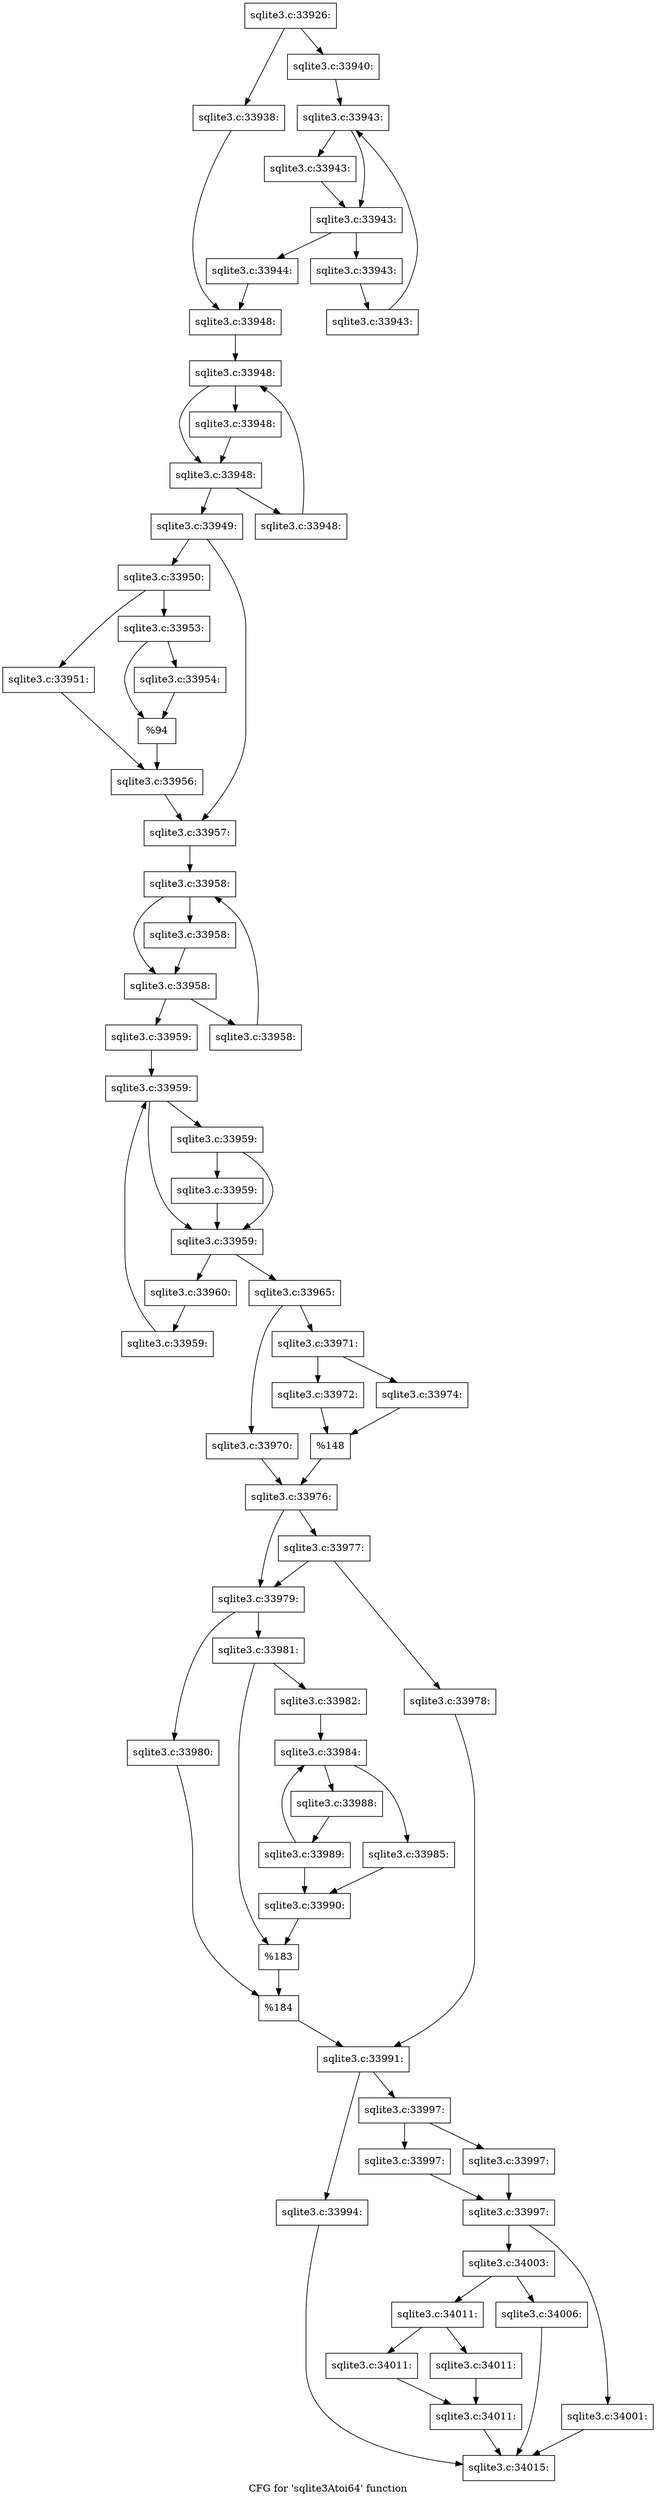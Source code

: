 digraph "CFG for 'sqlite3Atoi64' function" {
	label="CFG for 'sqlite3Atoi64' function";

	Node0x55c0f7b16c10 [shape=record,label="{sqlite3.c:33926:}"];
	Node0x55c0f7b16c10 -> Node0x55c0f7b1ba90;
	Node0x55c0f7b16c10 -> Node0x55c0f7b1bb30;
	Node0x55c0f7b1ba90 [shape=record,label="{sqlite3.c:33938:}"];
	Node0x55c0f7b1ba90 -> Node0x55c0f7b1bae0;
	Node0x55c0f7b1bb30 [shape=record,label="{sqlite3.c:33940:}"];
	Node0x55c0f7b1bb30 -> Node0x55c0f7b1c850;
	Node0x55c0f7b1c850 [shape=record,label="{sqlite3.c:33943:}"];
	Node0x55c0f7b1c850 -> Node0x55c0f7b1cb40;
	Node0x55c0f7b1c850 -> Node0x55c0f7b1caf0;
	Node0x55c0f7b1cb40 [shape=record,label="{sqlite3.c:33943:}"];
	Node0x55c0f7b1cb40 -> Node0x55c0f7b1caf0;
	Node0x55c0f7b1caf0 [shape=record,label="{sqlite3.c:33943:}"];
	Node0x55c0f7b1caf0 -> Node0x55c0f7b1ca70;
	Node0x55c0f7b1caf0 -> Node0x55c0f7b1c4d0;
	Node0x55c0f7b1ca70 [shape=record,label="{sqlite3.c:33943:}"];
	Node0x55c0f7b1ca70 -> Node0x55c0f7b1c9e0;
	Node0x55c0f7b1c9e0 [shape=record,label="{sqlite3.c:33943:}"];
	Node0x55c0f7b1c9e0 -> Node0x55c0f7b1c850;
	Node0x55c0f7b1c4d0 [shape=record,label="{sqlite3.c:33944:}"];
	Node0x55c0f7b1c4d0 -> Node0x55c0f7b1bae0;
	Node0x55c0f7b1bae0 [shape=record,label="{sqlite3.c:33948:}"];
	Node0x55c0f7b1bae0 -> Node0x55c0f7b1e6c0;
	Node0x55c0f7b1e6c0 [shape=record,label="{sqlite3.c:33948:}"];
	Node0x55c0f7b1e6c0 -> Node0x55c0f7b1e8f0;
	Node0x55c0f7b1e6c0 -> Node0x55c0f7b1e8a0;
	Node0x55c0f7b1e8f0 [shape=record,label="{sqlite3.c:33948:}"];
	Node0x55c0f7b1e8f0 -> Node0x55c0f7b1e8a0;
	Node0x55c0f7b1e8a0 [shape=record,label="{sqlite3.c:33948:}"];
	Node0x55c0f7b1e8a0 -> Node0x55c0f7b1f1f0;
	Node0x55c0f7b1e8a0 -> Node0x55c0f7b1e820;
	Node0x55c0f7b1f1f0 [shape=record,label="{sqlite3.c:33948:}"];
	Node0x55c0f7b1f1f0 -> Node0x55c0f7b1e6c0;
	Node0x55c0f7b1e820 [shape=record,label="{sqlite3.c:33949:}"];
	Node0x55c0f7b1e820 -> Node0x55c0f7b1f6b0;
	Node0x55c0f7b1e820 -> Node0x55c0f7b1f700;
	Node0x55c0f7b1f6b0 [shape=record,label="{sqlite3.c:33950:}"];
	Node0x55c0f7b1f6b0 -> Node0x55c0f7b1fb10;
	Node0x55c0f7b1f6b0 -> Node0x55c0f7b1fbb0;
	Node0x55c0f7b1fb10 [shape=record,label="{sqlite3.c:33951:}"];
	Node0x55c0f7b1fb10 -> Node0x55c0f7b1fb60;
	Node0x55c0f7b1fbb0 [shape=record,label="{sqlite3.c:33953:}"];
	Node0x55c0f7b1fbb0 -> Node0x55c0f7b204f0;
	Node0x55c0f7b1fbb0 -> Node0x55c0f7b20540;
	Node0x55c0f7b204f0 [shape=record,label="{sqlite3.c:33954:}"];
	Node0x55c0f7b204f0 -> Node0x55c0f7b20540;
	Node0x55c0f7b20540 [shape=record,label="{%94}"];
	Node0x55c0f7b20540 -> Node0x55c0f7b1fb60;
	Node0x55c0f7b1fb60 [shape=record,label="{sqlite3.c:33956:}"];
	Node0x55c0f7b1fb60 -> Node0x55c0f7b1f700;
	Node0x55c0f7b1f700 [shape=record,label="{sqlite3.c:33957:}"];
	Node0x55c0f7b1f700 -> Node0x55c0f7b210c0;
	Node0x55c0f7b210c0 [shape=record,label="{sqlite3.c:33958:}"];
	Node0x55c0f7b210c0 -> Node0x55c0f7b212f0;
	Node0x55c0f7b210c0 -> Node0x55c0f7b212a0;
	Node0x55c0f7b212f0 [shape=record,label="{sqlite3.c:33958:}"];
	Node0x55c0f7b212f0 -> Node0x55c0f7b212a0;
	Node0x55c0f7b212a0 [shape=record,label="{sqlite3.c:33958:}"];
	Node0x55c0f7b212a0 -> Node0x55c0f7b21ac0;
	Node0x55c0f7b212a0 -> Node0x55c0f7b21220;
	Node0x55c0f7b21ac0 [shape=record,label="{sqlite3.c:33958:}"];
	Node0x55c0f7b21ac0 -> Node0x55c0f7b210c0;
	Node0x55c0f7b21220 [shape=record,label="{sqlite3.c:33959:}"];
	Node0x55c0f7b21220 -> Node0x55c0f7b22190;
	Node0x55c0f7b22190 [shape=record,label="{sqlite3.c:33959:}"];
	Node0x55c0f7b22190 -> Node0x55c0f7b22460;
	Node0x55c0f7b22190 -> Node0x55c0f7b223c0;
	Node0x55c0f7b22460 [shape=record,label="{sqlite3.c:33959:}"];
	Node0x55c0f7b22460 -> Node0x55c0f7b22410;
	Node0x55c0f7b22460 -> Node0x55c0f7b223c0;
	Node0x55c0f7b22410 [shape=record,label="{sqlite3.c:33959:}"];
	Node0x55c0f7b22410 -> Node0x55c0f7b223c0;
	Node0x55c0f7b223c0 [shape=record,label="{sqlite3.c:33959:}"];
	Node0x55c0f7b223c0 -> Node0x55c0f7b22340;
	Node0x55c0f7b223c0 -> Node0x55c0f7b21fe0;
	Node0x55c0f7b22340 [shape=record,label="{sqlite3.c:33960:}"];
	Node0x55c0f7b22340 -> Node0x55c0f7b222b0;
	Node0x55c0f7b222b0 [shape=record,label="{sqlite3.c:33959:}"];
	Node0x55c0f7b222b0 -> Node0x55c0f7b22190;
	Node0x55c0f7b21fe0 [shape=record,label="{sqlite3.c:33965:}"];
	Node0x55c0f7b21fe0 -> Node0x55c0f7b23e00;
	Node0x55c0f7b21fe0 -> Node0x55c0f7b23ea0;
	Node0x55c0f7b23e00 [shape=record,label="{sqlite3.c:33970:}"];
	Node0x55c0f7b23e00 -> Node0x55c0f7b23e50;
	Node0x55c0f7b23ea0 [shape=record,label="{sqlite3.c:33971:}"];
	Node0x55c0f7b23ea0 -> Node0x55c0f7b246e0;
	Node0x55c0f7b23ea0 -> Node0x55c0f7b24780;
	Node0x55c0f7b246e0 [shape=record,label="{sqlite3.c:33972:}"];
	Node0x55c0f7b246e0 -> Node0x55c0f7b24730;
	Node0x55c0f7b24780 [shape=record,label="{sqlite3.c:33974:}"];
	Node0x55c0f7b24780 -> Node0x55c0f7b24730;
	Node0x55c0f7b24730 [shape=record,label="{%148}"];
	Node0x55c0f7b24730 -> Node0x55c0f7b23e50;
	Node0x55c0f7b23e50 [shape=record,label="{sqlite3.c:33976:}"];
	Node0x55c0f7b23e50 -> Node0x55c0f7b25500;
	Node0x55c0f7b23e50 -> Node0x55c0f7b254b0;
	Node0x55c0f7b25500 [shape=record,label="{sqlite3.c:33977:}"];
	Node0x55c0f7b25500 -> Node0x55c0f7b25410;
	Node0x55c0f7b25500 -> Node0x55c0f7b254b0;
	Node0x55c0f7b25410 [shape=record,label="{sqlite3.c:33978:}"];
	Node0x55c0f7b25410 -> Node0x55c0f7b25460;
	Node0x55c0f7b254b0 [shape=record,label="{sqlite3.c:33979:}"];
	Node0x55c0f7b254b0 -> Node0x55c0f7b25da0;
	Node0x55c0f7b254b0 -> Node0x55c0f7b25e40;
	Node0x55c0f7b25da0 [shape=record,label="{sqlite3.c:33980:}"];
	Node0x55c0f7b25da0 -> Node0x55c0f7b25df0;
	Node0x55c0f7b25e40 [shape=record,label="{sqlite3.c:33981:}"];
	Node0x55c0f7b25e40 -> Node0x55c0f7b26370;
	Node0x55c0f7b25e40 -> Node0x55c0f7b263c0;
	Node0x55c0f7b26370 [shape=record,label="{sqlite3.c:33982:}"];
	Node0x55c0f7b26370 -> Node0x55c0f7b26e00;
	Node0x55c0f7b26e00 [shape=record,label="{sqlite3.c:33984:}"];
	Node0x55c0f7b26e00 -> Node0x55c0f7b27020;
	Node0x55c0f7b26e00 -> Node0x55c0f7b26fd0;
	Node0x55c0f7b26fd0 [shape=record,label="{sqlite3.c:33985:}"];
	Node0x55c0f7b26fd0 -> Node0x55c0f7b26d60;
	Node0x55c0f7b27020 [shape=record,label="{sqlite3.c:33988:}"];
	Node0x55c0f7b27020 -> Node0x55c0f7b26db0;
	Node0x55c0f7b26db0 [shape=record,label="{sqlite3.c:33989:}"];
	Node0x55c0f7b26db0 -> Node0x55c0f7b26e00;
	Node0x55c0f7b26db0 -> Node0x55c0f7b26d60;
	Node0x55c0f7b26d60 [shape=record,label="{sqlite3.c:33990:}"];
	Node0x55c0f7b26d60 -> Node0x55c0f7b263c0;
	Node0x55c0f7b263c0 [shape=record,label="{%183}"];
	Node0x55c0f7b263c0 -> Node0x55c0f7b25df0;
	Node0x55c0f7b25df0 [shape=record,label="{%184}"];
	Node0x55c0f7b25df0 -> Node0x55c0f7b25460;
	Node0x55c0f7b25460 [shape=record,label="{sqlite3.c:33991:}"];
	Node0x55c0f7b25460 -> Node0x55c0f7b284b0;
	Node0x55c0f7b25460 -> Node0x55c0f7b28550;
	Node0x55c0f7b284b0 [shape=record,label="{sqlite3.c:33994:}"];
	Node0x55c0f7b284b0 -> Node0x55c0f5581880;
	Node0x55c0f7b28550 [shape=record,label="{sqlite3.c:33997:}"];
	Node0x55c0f7b28550 -> Node0x55c0f7b28d10;
	Node0x55c0f7b28550 -> Node0x55c0f7b28d60;
	Node0x55c0f7b28d10 [shape=record,label="{sqlite3.c:33997:}"];
	Node0x55c0f7b28d10 -> Node0x55c0f7b28db0;
	Node0x55c0f7b28d60 [shape=record,label="{sqlite3.c:33997:}"];
	Node0x55c0f7b28d60 -> Node0x55c0f7b28db0;
	Node0x55c0f7b28db0 [shape=record,label="{sqlite3.c:33997:}"];
	Node0x55c0f7b28db0 -> Node0x55c0f7b298d0;
	Node0x55c0f7b28db0 -> Node0x55c0f7b29ba0;
	Node0x55c0f7b298d0 [shape=record,label="{sqlite3.c:34001:}"];
	Node0x55c0f7b298d0 -> Node0x55c0f5581880;
	Node0x55c0f7b29ba0 [shape=record,label="{sqlite3.c:34003:}"];
	Node0x55c0f7b29ba0 -> Node0x55c0f7b2a3b0;
	Node0x55c0f7b29ba0 -> Node0x55c0f7b2a450;
	Node0x55c0f7b2a3b0 [shape=record,label="{sqlite3.c:34006:}"];
	Node0x55c0f7b2a3b0 -> Node0x55c0f5581880;
	Node0x55c0f7b2a450 [shape=record,label="{sqlite3.c:34011:}"];
	Node0x55c0f7b2a450 -> Node0x55c0f7b2a930;
	Node0x55c0f7b2a450 -> Node0x55c0f7b2a980;
	Node0x55c0f7b2a930 [shape=record,label="{sqlite3.c:34011:}"];
	Node0x55c0f7b2a930 -> Node0x55c0f7b2a9d0;
	Node0x55c0f7b2a980 [shape=record,label="{sqlite3.c:34011:}"];
	Node0x55c0f7b2a980 -> Node0x55c0f7b2a9d0;
	Node0x55c0f7b2a9d0 [shape=record,label="{sqlite3.c:34011:}"];
	Node0x55c0f7b2a9d0 -> Node0x55c0f5581880;
	Node0x55c0f5581880 [shape=record,label="{sqlite3.c:34015:}"];
}
